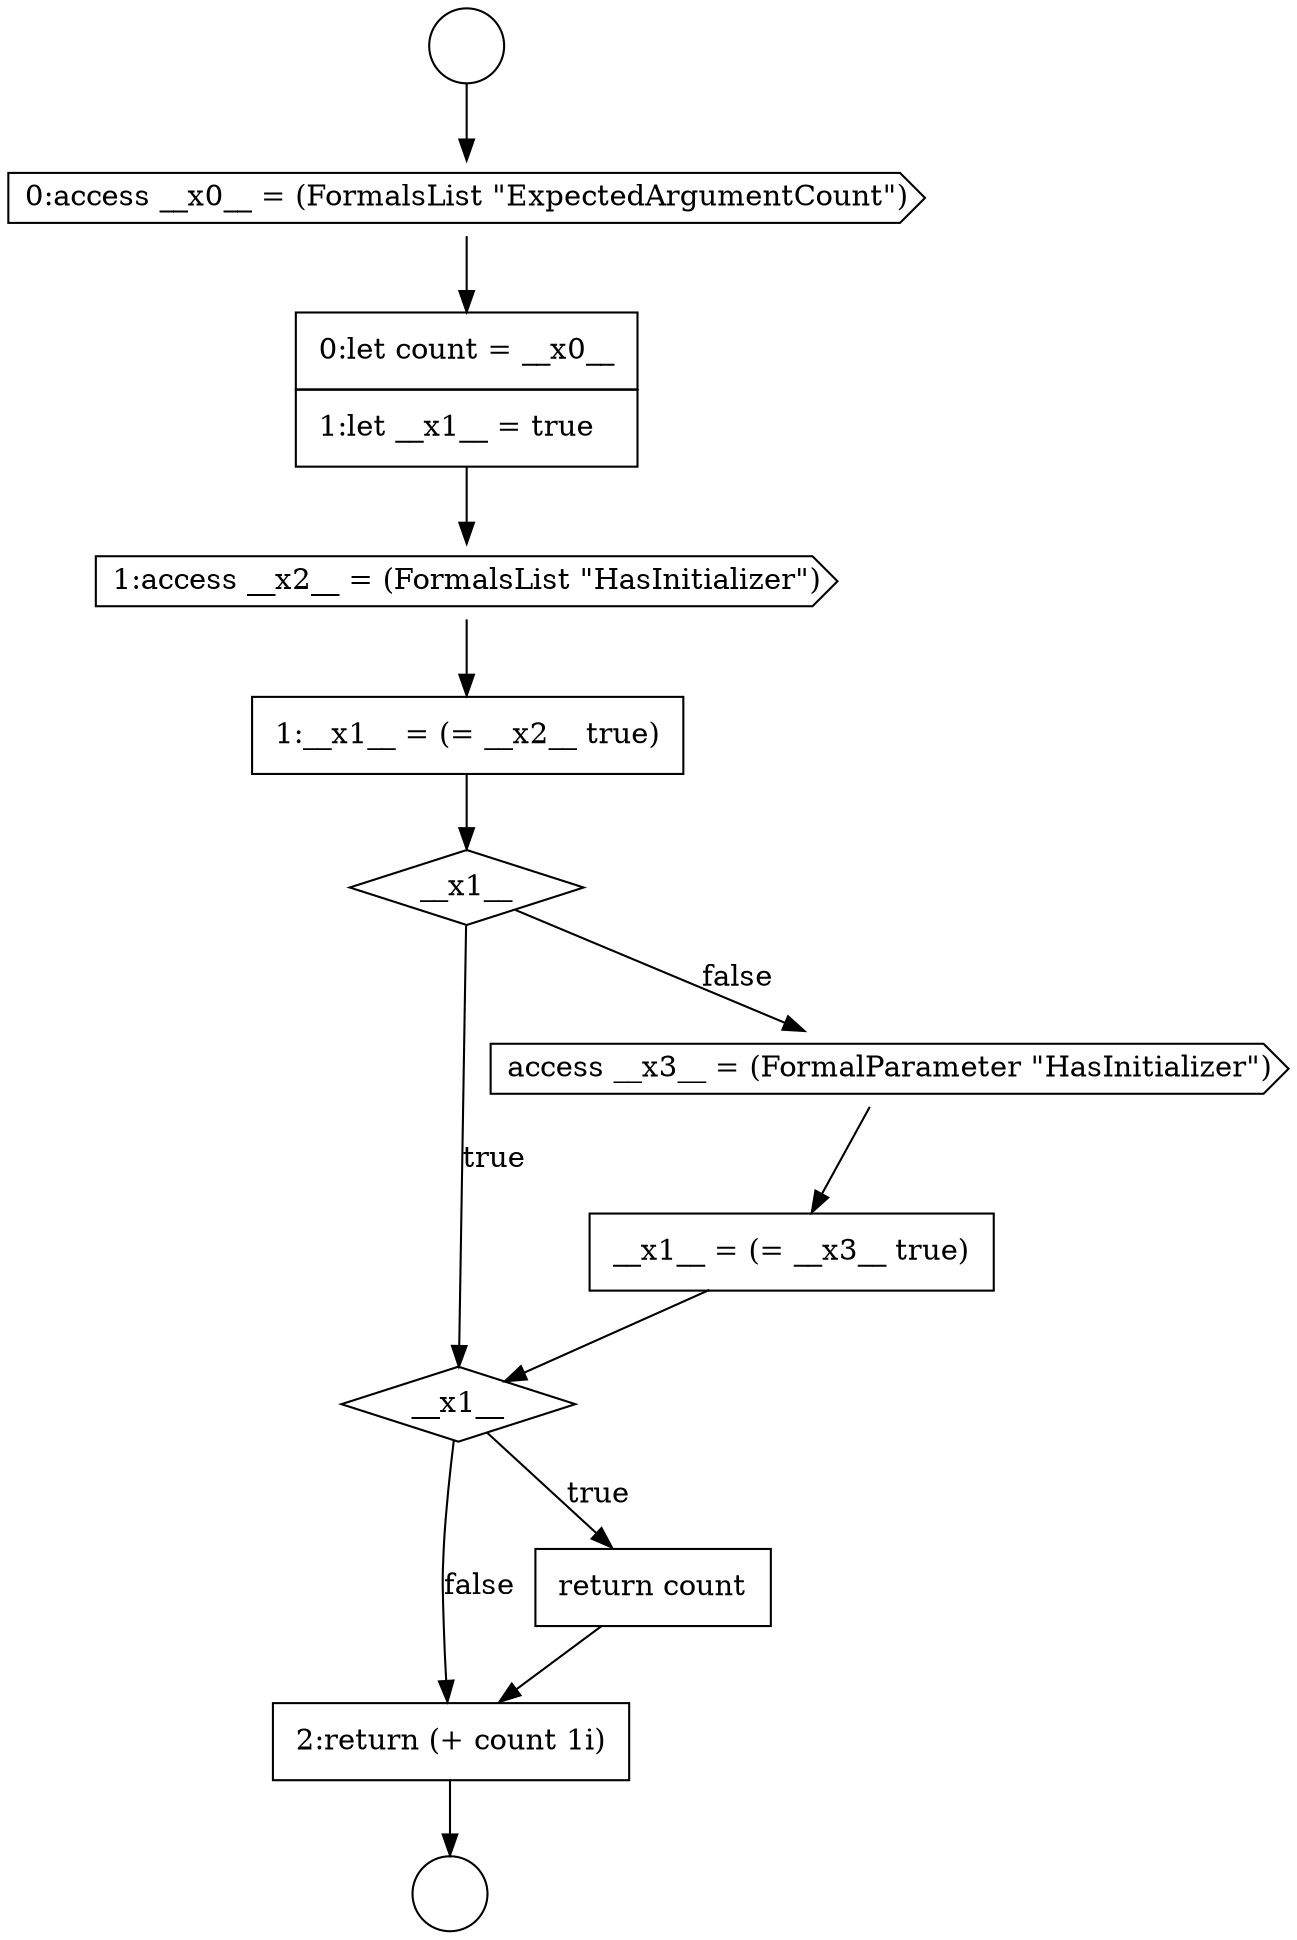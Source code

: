 digraph {
  node7859 [shape=cds, label=<<font color="black">1:access __x2__ = (FormalsList &quot;HasInitializer&quot;)</font>> color="black" fillcolor="white" style=filled]
  node7863 [shape=none, margin=0, label=<<font color="black">
    <table border="0" cellborder="1" cellspacing="0" cellpadding="10">
      <tr><td align="left">__x1__ = (= __x3__ true)</td></tr>
    </table>
  </font>> color="black" fillcolor="white" style=filled]
  node7866 [shape=none, margin=0, label=<<font color="black">
    <table border="0" cellborder="1" cellspacing="0" cellpadding="10">
      <tr><td align="left">2:return (+ count 1i)</td></tr>
    </table>
  </font>> color="black" fillcolor="white" style=filled]
  node7860 [shape=none, margin=0, label=<<font color="black">
    <table border="0" cellborder="1" cellspacing="0" cellpadding="10">
      <tr><td align="left">1:__x1__ = (= __x2__ true)</td></tr>
    </table>
  </font>> color="black" fillcolor="white" style=filled]
  node7865 [shape=none, margin=0, label=<<font color="black">
    <table border="0" cellborder="1" cellspacing="0" cellpadding="10">
      <tr><td align="left">return count</td></tr>
    </table>
  </font>> color="black" fillcolor="white" style=filled]
  node7864 [shape=diamond, label=<<font color="black">__x1__</font>> color="black" fillcolor="white" style=filled]
  node7855 [shape=circle label=" " color="black" fillcolor="white" style=filled]
  node7861 [shape=diamond, label=<<font color="black">__x1__</font>> color="black" fillcolor="white" style=filled]
  node7858 [shape=none, margin=0, label=<<font color="black">
    <table border="0" cellborder="1" cellspacing="0" cellpadding="10">
      <tr><td align="left">0:let count = __x0__</td></tr>
      <tr><td align="left">1:let __x1__ = true</td></tr>
    </table>
  </font>> color="black" fillcolor="white" style=filled]
  node7856 [shape=circle label=" " color="black" fillcolor="white" style=filled]
  node7862 [shape=cds, label=<<font color="black">access __x3__ = (FormalParameter &quot;HasInitializer&quot;)</font>> color="black" fillcolor="white" style=filled]
  node7857 [shape=cds, label=<<font color="black">0:access __x0__ = (FormalsList &quot;ExpectedArgumentCount&quot;)</font>> color="black" fillcolor="white" style=filled]
  node7862 -> node7863 [ color="black"]
  node7863 -> node7864 [ color="black"]
  node7857 -> node7858 [ color="black"]
  node7858 -> node7859 [ color="black"]
  node7860 -> node7861 [ color="black"]
  node7859 -> node7860 [ color="black"]
  node7864 -> node7865 [label=<<font color="black">true</font>> color="black"]
  node7864 -> node7866 [label=<<font color="black">false</font>> color="black"]
  node7865 -> node7866 [ color="black"]
  node7855 -> node7857 [ color="black"]
  node7866 -> node7856 [ color="black"]
  node7861 -> node7864 [label=<<font color="black">true</font>> color="black"]
  node7861 -> node7862 [label=<<font color="black">false</font>> color="black"]
}

